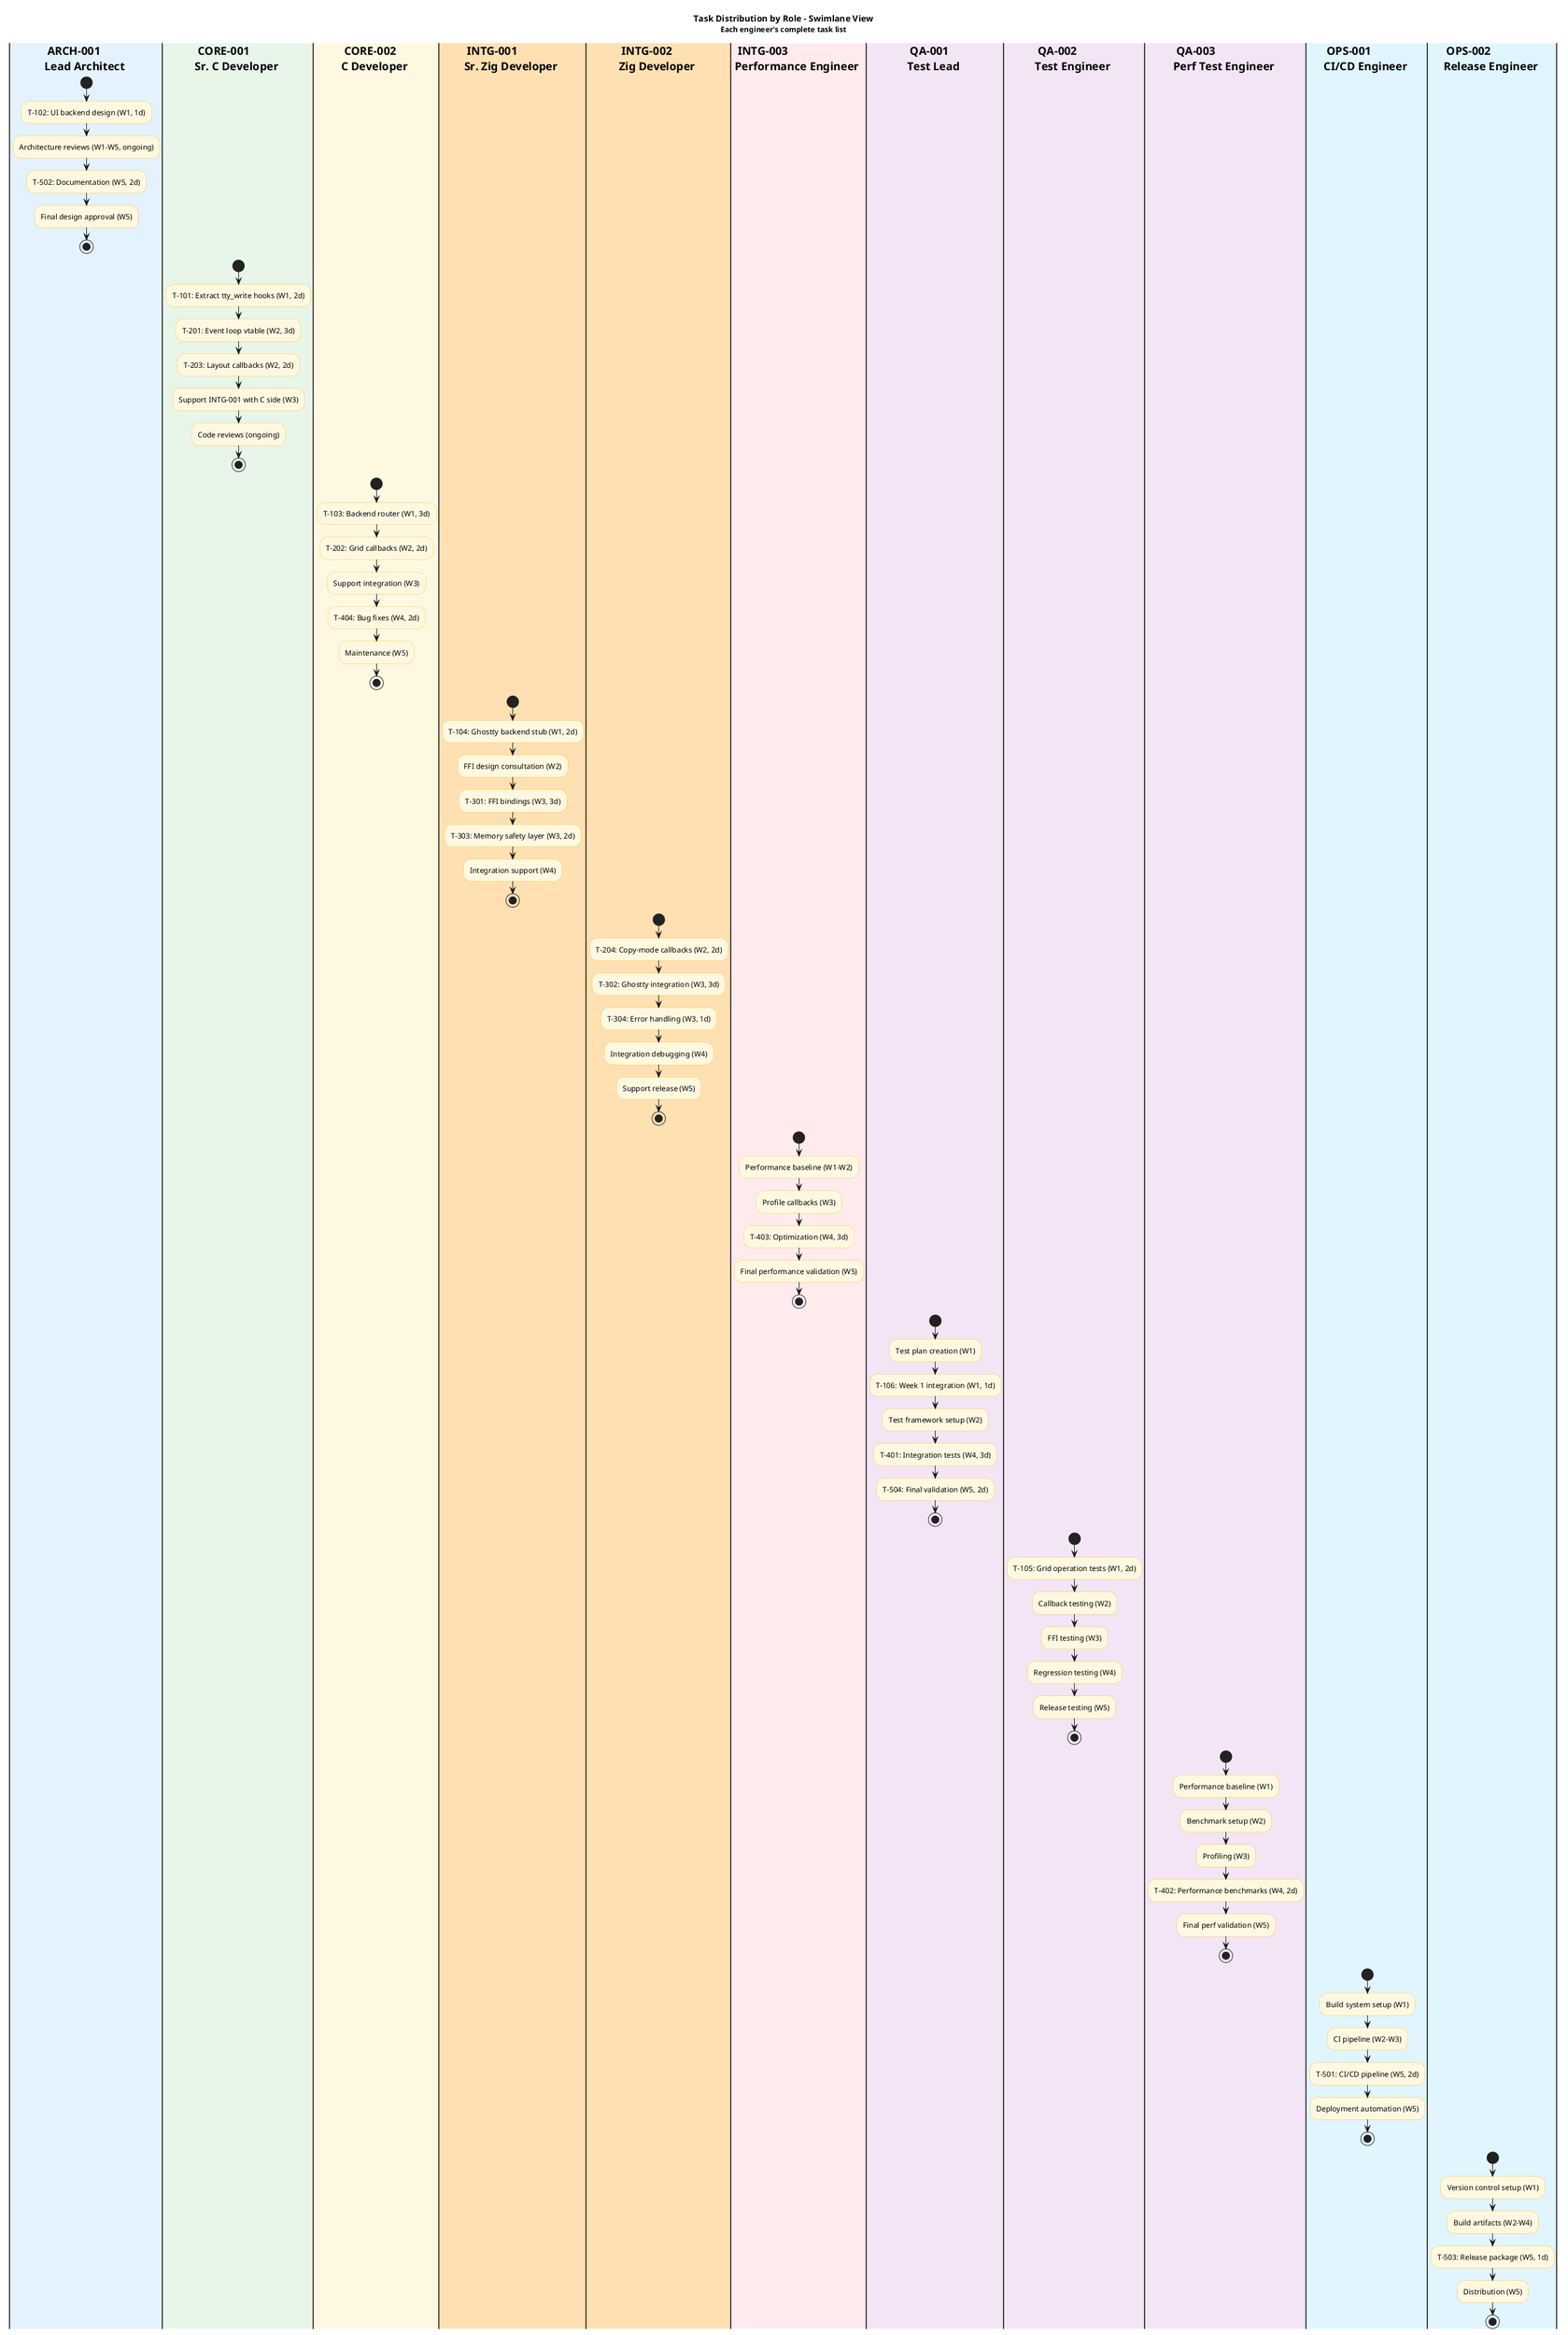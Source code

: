 @startuml role-swimlanes
!pragma useVerticalIf on
skinparam activityShape rectangle
skinparam activityBackgroundColor #FFF8E1
skinparam activityBorderColor #FBC02D
skinparam partitionBackgroundColor #F5F5F5
skinparam partitionBorderColor #BDBDBD

title Task Distribution by Role - Swimlane View\n<size:12>Each engineer's complete task list</size>

|#E3F2FD| **ARCH-001**\n**Lead Architect** |
start
:T-102: UI backend design (W1, 1d);
:Architecture reviews (W1-W5, ongoing);
:T-502: Documentation (W5, 2d);
:Final design approval (W5);
stop

|#E8F5E9| **CORE-001**\n**Sr. C Developer** |
start
:T-101: Extract tty_write hooks (W1, 2d);
:T-201: Event loop vtable (W2, 3d);
:T-203: Layout callbacks (W2, 2d);
:Support INTG-001 with C side (W3);
:Code reviews (ongoing);
stop

|#FFF8E1| **CORE-002**\n**C Developer** |
start
:T-103: Backend router (W1, 3d);
:T-202: Grid callbacks (W2, 2d);
:Support integration (W3);
:T-404: Bug fixes (W4, 2d);
:Maintenance (W5);
stop

|#FFE0B2| **INTG-001**\n**Sr. Zig Developer** |
start
:T-104: Ghostty backend stub (W1, 2d);
:FFI design consultation (W2);
:T-301: FFI bindings (W3, 3d);
:T-303: Memory safety layer (W3, 2d);
:Integration support (W4);
stop

|#FFE0B2| **INTG-002**\n**Zig Developer** |
start
:T-204: Copy-mode callbacks (W2, 2d);
:T-302: Ghostty integration (W3, 3d);
:T-304: Error handling (W3, 1d);
:Integration debugging (W4);
:Support release (W5);
stop

|#FFEBEE| **INTG-003**\n**Performance Engineer** |
start
:Performance baseline (W1-W2);
:Profile callbacks (W3);
:T-403: Optimization (W4, 3d);
:Final performance validation (W5);
stop

|#F3E5F5| **QA-001**\n**Test Lead** |
start
:Test plan creation (W1);
:T-106: Week 1 integration (W1, 1d);
:Test framework setup (W2);
:T-401: Integration tests (W4, 3d);
:T-504: Final validation (W5, 2d);
stop

|#F3E5F5| **QA-002**\n**Test Engineer** |
start
:T-105: Grid operation tests (W1, 2d);
:Callback testing (W2);
:FFI testing (W3);
:Regression testing (W4);
:Release testing (W5);
stop

|#F3E5F5| **QA-003**\n**Perf Test Engineer** |
start
:Performance baseline (W1);
:Benchmark setup (W2);
:Profiling (W3);
:T-402: Performance benchmarks (W4, 2d);
:Final perf validation (W5);
stop

|#E1F5FE| **OPS-001**\n**CI/CD Engineer** |
start
:Build system setup (W1);
:CI pipeline (W2-W3);
:T-501: CI/CD pipeline (W5, 2d);
:Deployment automation (W5);
stop

|#E1F5FE| **OPS-002**\n**Release Engineer** |
start
:Version control setup (W1);
:Build artifacts (W2-W4);
:T-503: Release package (W5, 1d);
:Distribution (W5);
stop

@enduml